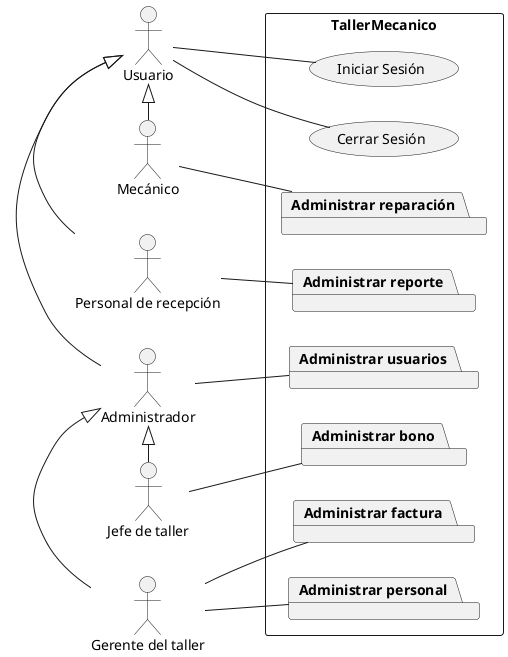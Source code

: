 @startuml taller_usecases
left to right direction

actor "Personal de recepción" as Recepcion
actor "Mecánico" as Mecanico
actor "Jefe de taller" as Jefe
actor "Gerente del taller" as Gerente
actor "Administrador" as Admin
actor "Usuario" as Usuario

Gerente -l-|> Admin
Jefe -l-|> Admin
Admin -l-|> Usuario
Recepcion -l-|> Usuario
Mecanico -l-|> Usuario

rectangle TallerMecanico {
  package "Administrar reporte"
  package "Administrar reparación"
  package "Administrar factura"
  package "Administrar personal"
  package "Administrar bono"
  package "Administrar usuarios"
  usecase "Iniciar Sesión" as CU7
  usecase "Cerrar Sesión" as CU8
}

Recepcion -- "Administrar reporte"
Mecanico -- "Administrar reparación"
Gerente -- "Administrar factura"
Gerente -- "Administrar personal"
Jefe -- "Administrar bono"
Admin -- "Administrar usuarios"
Usuario -- CU7
Usuario -- CU8
@enduml